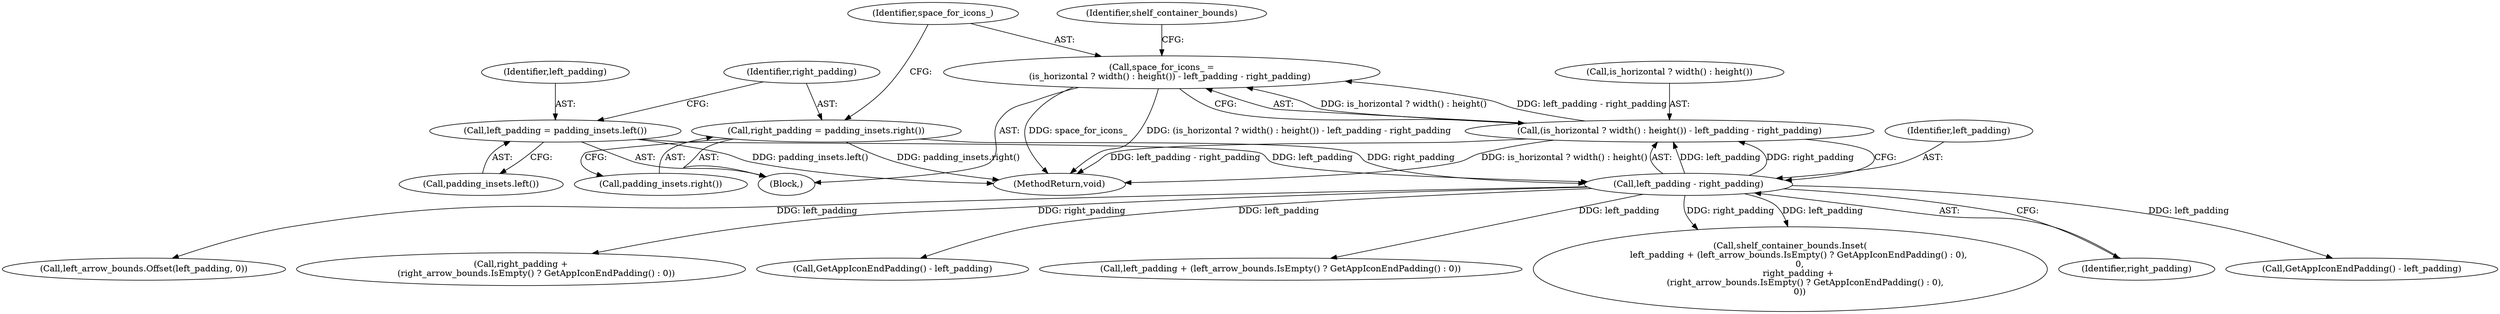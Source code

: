 digraph "1_Chrome_dfd28b1909358445e838fb0fdf3995c77a420aa8_3@integer" {
"1000142" [label="(Call,space_for_icons_ =\n      (is_horizontal ? width() : height()) - left_padding - right_padding)"];
"1000144" [label="(Call,(is_horizontal ? width() : height()) - left_padding - right_padding)"];
"1000149" [label="(Call,left_padding - right_padding)"];
"1000135" [label="(Call,left_padding = padding_insets.left())"];
"1000139" [label="(Call,right_padding = padding_insets.right())"];
"1000150" [label="(Identifier,left_padding)"];
"1000112" [label="(Block,)"];
"1000178" [label="(Call,left_arrow_bounds.Offset(left_padding, 0))"];
"1000136" [label="(Identifier,left_padding)"];
"1000155" [label="(Identifier,shelf_container_bounds)"];
"1000320" [label="(MethodReturn,void)"];
"1000228" [label="(Call,right_padding +\n           (right_arrow_bounds.IsEmpty() ? GetAppIconEndPadding() : 0))"];
"1000139" [label="(Call,right_padding = padding_insets.right())"];
"1000144" [label="(Call,(is_horizontal ? width() : height()) - left_padding - right_padding)"];
"1000137" [label="(Call,padding_insets.left())"];
"1000142" [label="(Call,space_for_icons_ =\n      (is_horizontal ? width() : height()) - left_padding - right_padding)"];
"1000145" [label="(Call,is_horizontal ? width() : height())"];
"1000143" [label="(Identifier,space_for_icons_)"];
"1000302" [label="(Call,GetAppIconEndPadding() - left_padding)"];
"1000221" [label="(Call,left_padding + (left_arrow_bounds.IsEmpty() ? GetAppIconEndPadding() : 0))"];
"1000220" [label="(Call,shelf_container_bounds.Inset(\n      left_padding + (left_arrow_bounds.IsEmpty() ? GetAppIconEndPadding() : 0),\n       0,\n      right_padding +\n           (right_arrow_bounds.IsEmpty() ? GetAppIconEndPadding() : 0),\n       0))"];
"1000140" [label="(Identifier,right_padding)"];
"1000151" [label="(Identifier,right_padding)"];
"1000141" [label="(Call,padding_insets.right())"];
"1000149" [label="(Call,left_padding - right_padding)"];
"1000135" [label="(Call,left_padding = padding_insets.left())"];
"1000294" [label="(Call,GetAppIconEndPadding() - left_padding)"];
"1000142" -> "1000112"  [label="AST: "];
"1000142" -> "1000144"  [label="CFG: "];
"1000143" -> "1000142"  [label="AST: "];
"1000144" -> "1000142"  [label="AST: "];
"1000155" -> "1000142"  [label="CFG: "];
"1000142" -> "1000320"  [label="DDG: (is_horizontal ? width() : height()) - left_padding - right_padding"];
"1000142" -> "1000320"  [label="DDG: space_for_icons_"];
"1000144" -> "1000142"  [label="DDG: is_horizontal ? width() : height()"];
"1000144" -> "1000142"  [label="DDG: left_padding - right_padding"];
"1000144" -> "1000149"  [label="CFG: "];
"1000145" -> "1000144"  [label="AST: "];
"1000149" -> "1000144"  [label="AST: "];
"1000144" -> "1000320"  [label="DDG: left_padding - right_padding"];
"1000144" -> "1000320"  [label="DDG: is_horizontal ? width() : height()"];
"1000149" -> "1000144"  [label="DDG: left_padding"];
"1000149" -> "1000144"  [label="DDG: right_padding"];
"1000149" -> "1000151"  [label="CFG: "];
"1000150" -> "1000149"  [label="AST: "];
"1000151" -> "1000149"  [label="AST: "];
"1000135" -> "1000149"  [label="DDG: left_padding"];
"1000139" -> "1000149"  [label="DDG: right_padding"];
"1000149" -> "1000178"  [label="DDG: left_padding"];
"1000149" -> "1000220"  [label="DDG: left_padding"];
"1000149" -> "1000220"  [label="DDG: right_padding"];
"1000149" -> "1000221"  [label="DDG: left_padding"];
"1000149" -> "1000228"  [label="DDG: right_padding"];
"1000149" -> "1000294"  [label="DDG: left_padding"];
"1000149" -> "1000302"  [label="DDG: left_padding"];
"1000135" -> "1000112"  [label="AST: "];
"1000135" -> "1000137"  [label="CFG: "];
"1000136" -> "1000135"  [label="AST: "];
"1000137" -> "1000135"  [label="AST: "];
"1000140" -> "1000135"  [label="CFG: "];
"1000135" -> "1000320"  [label="DDG: padding_insets.left()"];
"1000139" -> "1000112"  [label="AST: "];
"1000139" -> "1000141"  [label="CFG: "];
"1000140" -> "1000139"  [label="AST: "];
"1000141" -> "1000139"  [label="AST: "];
"1000143" -> "1000139"  [label="CFG: "];
"1000139" -> "1000320"  [label="DDG: padding_insets.right()"];
}
